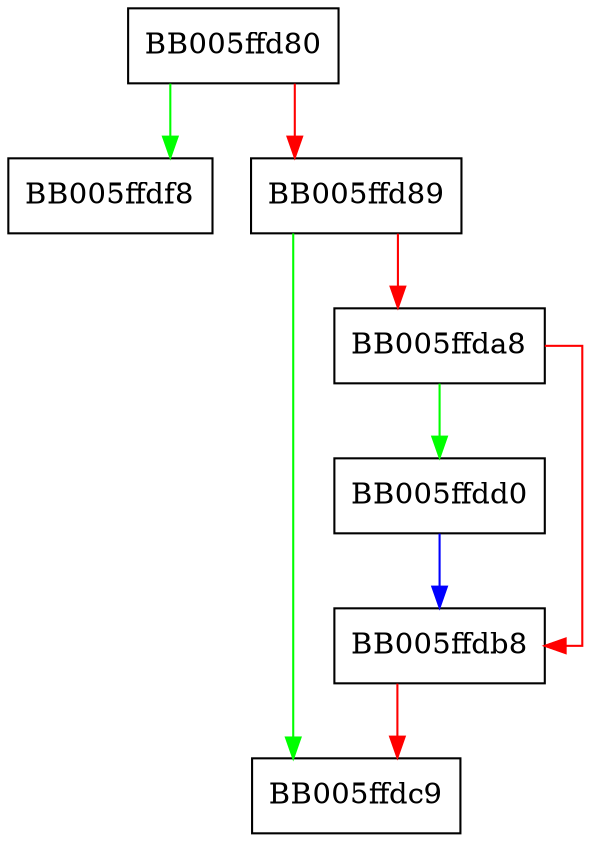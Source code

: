 digraph ossl_provider_test_operation_bit {
  node [shape="box"];
  graph [splines=ortho];
  BB005ffd80 -> BB005ffdf8 [color="green"];
  BB005ffd80 -> BB005ffd89 [color="red"];
  BB005ffd89 -> BB005ffdc9 [color="green"];
  BB005ffd89 -> BB005ffda8 [color="red"];
  BB005ffda8 -> BB005ffdd0 [color="green"];
  BB005ffda8 -> BB005ffdb8 [color="red"];
  BB005ffdb8 -> BB005ffdc9 [color="red"];
  BB005ffdd0 -> BB005ffdb8 [color="blue"];
}